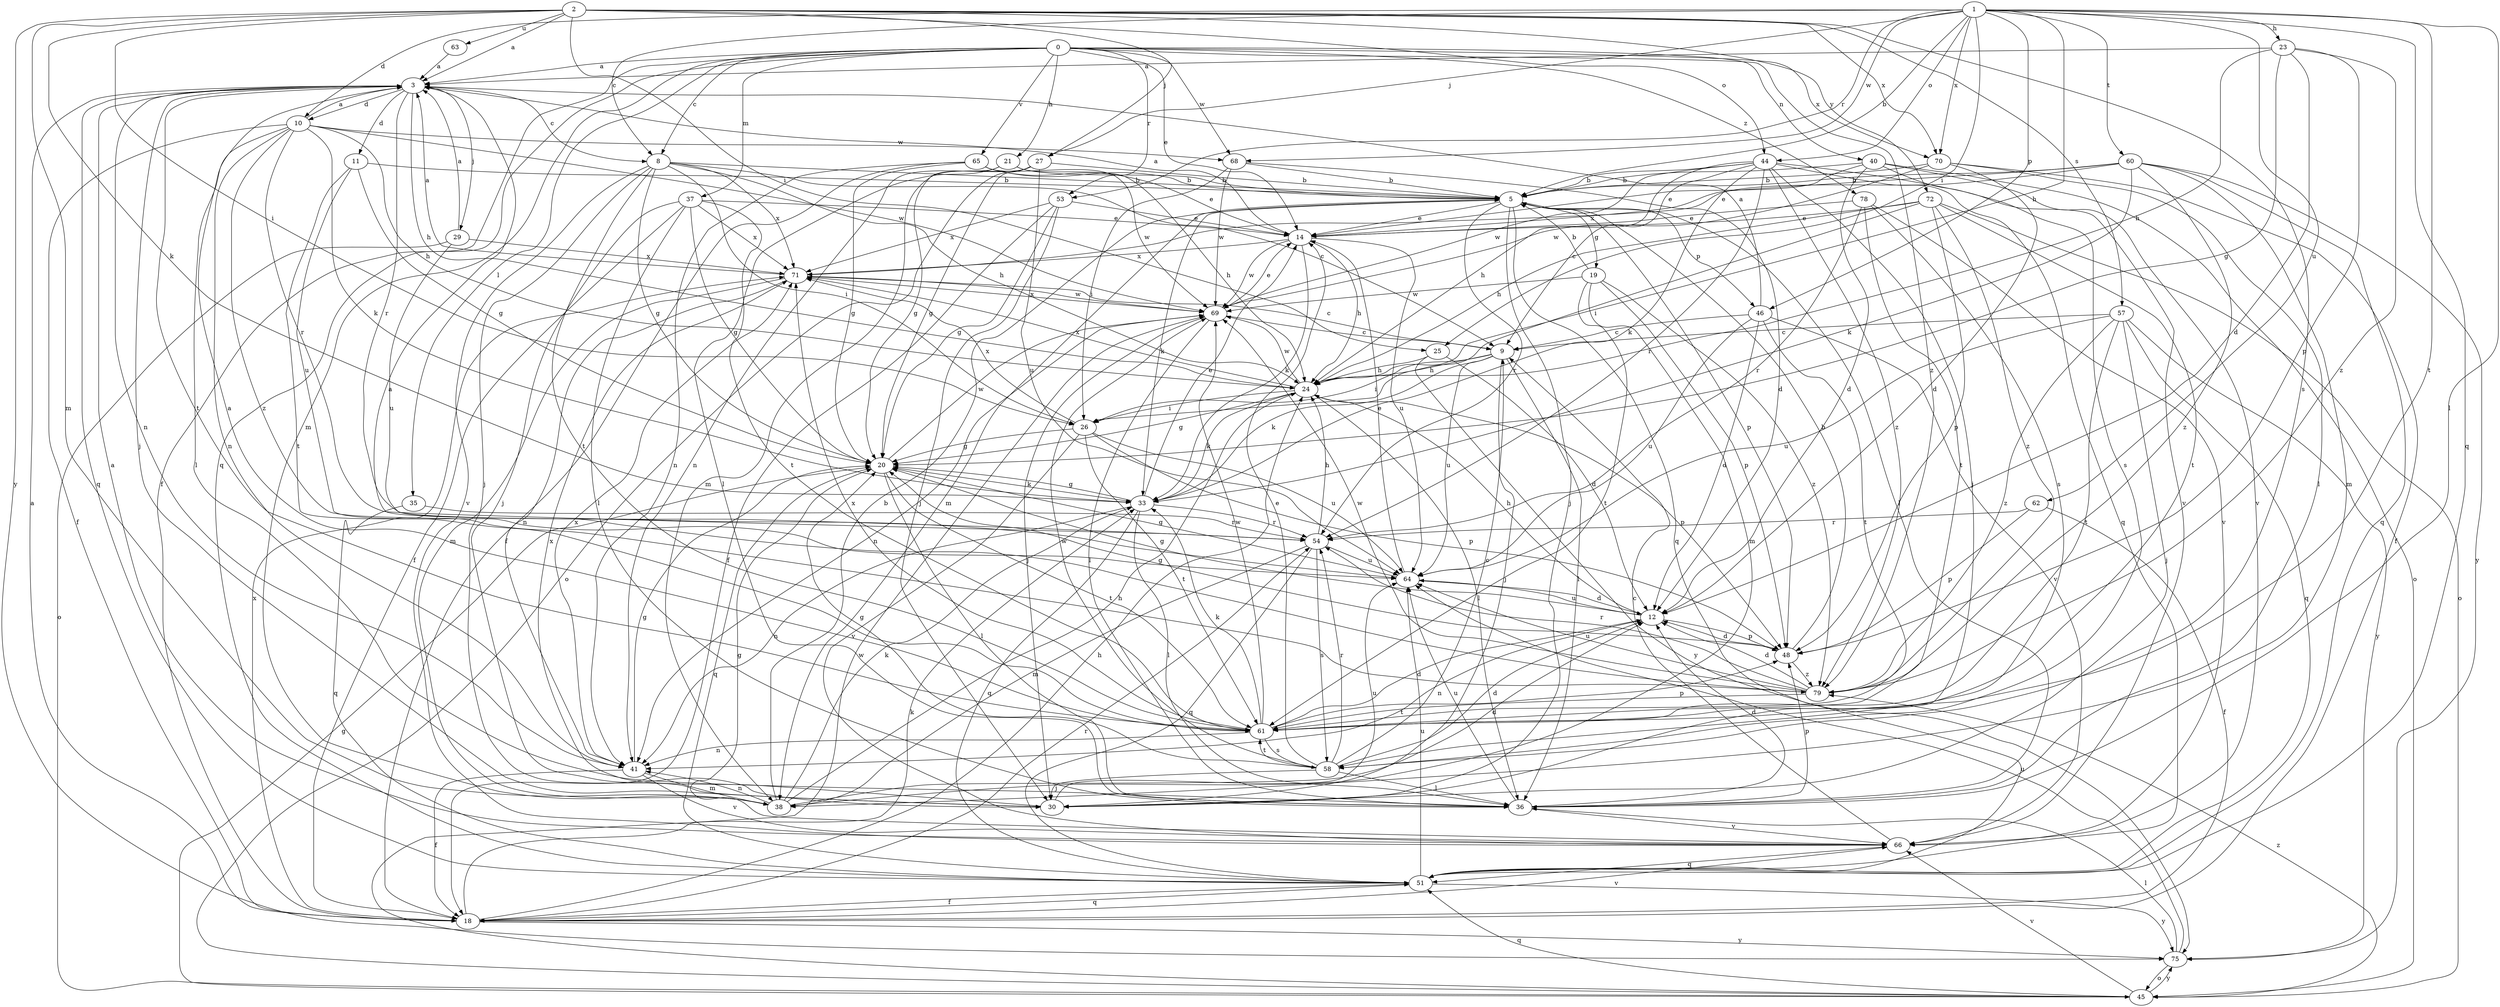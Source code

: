 strict digraph  {
0;
1;
2;
3;
5;
8;
9;
10;
11;
12;
14;
18;
19;
20;
21;
23;
24;
25;
26;
27;
29;
30;
33;
35;
36;
37;
38;
40;
41;
44;
45;
46;
48;
51;
53;
54;
57;
58;
60;
61;
62;
63;
64;
65;
66;
68;
69;
70;
71;
72;
75;
78;
79;
0 -> 3  [label=a];
0 -> 8  [label=c];
0 -> 14  [label=e];
0 -> 18  [label=f];
0 -> 21  [label=h];
0 -> 35  [label=l];
0 -> 37  [label=m];
0 -> 38  [label=m];
0 -> 40  [label=n];
0 -> 51  [label=q];
0 -> 53  [label=r];
0 -> 65  [label=v];
0 -> 68  [label=w];
0 -> 70  [label=x];
0 -> 78  [label=z];
0 -> 79  [label=z];
1 -> 5  [label=b];
1 -> 8  [label=c];
1 -> 10  [label=d];
1 -> 23  [label=h];
1 -> 24  [label=h];
1 -> 25  [label=i];
1 -> 27  [label=j];
1 -> 36  [label=l];
1 -> 44  [label=o];
1 -> 46  [label=p];
1 -> 51  [label=q];
1 -> 53  [label=r];
1 -> 60  [label=t];
1 -> 61  [label=t];
1 -> 62  [label=u];
1 -> 68  [label=w];
1 -> 70  [label=x];
2 -> 3  [label=a];
2 -> 25  [label=i];
2 -> 26  [label=i];
2 -> 27  [label=j];
2 -> 33  [label=k];
2 -> 38  [label=m];
2 -> 44  [label=o];
2 -> 57  [label=s];
2 -> 58  [label=s];
2 -> 63  [label=u];
2 -> 70  [label=x];
2 -> 72  [label=y];
2 -> 75  [label=y];
3 -> 8  [label=c];
3 -> 10  [label=d];
3 -> 11  [label=d];
3 -> 24  [label=h];
3 -> 29  [label=j];
3 -> 30  [label=j];
3 -> 41  [label=n];
3 -> 51  [label=q];
3 -> 54  [label=r];
3 -> 61  [label=t];
5 -> 14  [label=e];
5 -> 19  [label=g];
5 -> 30  [label=j];
5 -> 33  [label=k];
5 -> 36  [label=l];
5 -> 38  [label=m];
5 -> 46  [label=p];
5 -> 48  [label=p];
5 -> 51  [label=q];
5 -> 54  [label=r];
8 -> 5  [label=b];
8 -> 9  [label=c];
8 -> 20  [label=g];
8 -> 24  [label=h];
8 -> 26  [label=i];
8 -> 30  [label=j];
8 -> 61  [label=t];
8 -> 66  [label=v];
8 -> 71  [label=x];
9 -> 24  [label=h];
9 -> 26  [label=i];
9 -> 30  [label=j];
9 -> 33  [label=k];
9 -> 36  [label=l];
9 -> 64  [label=u];
10 -> 3  [label=a];
10 -> 18  [label=f];
10 -> 24  [label=h];
10 -> 33  [label=k];
10 -> 36  [label=l];
10 -> 41  [label=n];
10 -> 54  [label=r];
10 -> 68  [label=w];
10 -> 69  [label=w];
10 -> 79  [label=z];
11 -> 5  [label=b];
11 -> 20  [label=g];
11 -> 61  [label=t];
11 -> 64  [label=u];
12 -> 20  [label=g];
12 -> 24  [label=h];
12 -> 41  [label=n];
12 -> 48  [label=p];
12 -> 64  [label=u];
14 -> 3  [label=a];
14 -> 24  [label=h];
14 -> 33  [label=k];
14 -> 64  [label=u];
14 -> 69  [label=w];
14 -> 71  [label=x];
18 -> 3  [label=a];
18 -> 24  [label=h];
18 -> 33  [label=k];
18 -> 51  [label=q];
18 -> 54  [label=r];
18 -> 66  [label=v];
18 -> 71  [label=x];
18 -> 75  [label=y];
19 -> 5  [label=b];
19 -> 38  [label=m];
19 -> 48  [label=p];
19 -> 61  [label=t];
19 -> 69  [label=w];
19 -> 79  [label=z];
20 -> 33  [label=k];
20 -> 36  [label=l];
20 -> 51  [label=q];
20 -> 61  [label=t];
20 -> 69  [label=w];
21 -> 5  [label=b];
21 -> 20  [label=g];
21 -> 24  [label=h];
21 -> 36  [label=l];
23 -> 3  [label=a];
23 -> 12  [label=d];
23 -> 20  [label=g];
23 -> 24  [label=h];
23 -> 48  [label=p];
23 -> 79  [label=z];
24 -> 20  [label=g];
24 -> 26  [label=i];
24 -> 33  [label=k];
24 -> 36  [label=l];
24 -> 48  [label=p];
24 -> 69  [label=w];
24 -> 71  [label=x];
25 -> 12  [label=d];
25 -> 24  [label=h];
25 -> 75  [label=y];
26 -> 20  [label=g];
26 -> 48  [label=p];
26 -> 61  [label=t];
26 -> 64  [label=u];
26 -> 66  [label=v];
26 -> 71  [label=x];
27 -> 5  [label=b];
27 -> 20  [label=g];
27 -> 38  [label=m];
27 -> 41  [label=n];
27 -> 45  [label=o];
27 -> 64  [label=u];
29 -> 3  [label=a];
29 -> 45  [label=o];
29 -> 64  [label=u];
29 -> 71  [label=x];
30 -> 64  [label=u];
30 -> 71  [label=x];
33 -> 14  [label=e];
33 -> 20  [label=g];
33 -> 36  [label=l];
33 -> 41  [label=n];
33 -> 51  [label=q];
33 -> 54  [label=r];
35 -> 51  [label=q];
35 -> 54  [label=r];
36 -> 12  [label=d];
36 -> 48  [label=p];
36 -> 64  [label=u];
36 -> 66  [label=v];
37 -> 14  [label=e];
37 -> 18  [label=f];
37 -> 20  [label=g];
37 -> 30  [label=j];
37 -> 36  [label=l];
37 -> 61  [label=t];
37 -> 71  [label=x];
38 -> 5  [label=b];
38 -> 12  [label=d];
38 -> 24  [label=h];
38 -> 33  [label=k];
38 -> 41  [label=n];
40 -> 5  [label=b];
40 -> 12  [label=d];
40 -> 14  [label=e];
40 -> 45  [label=o];
40 -> 58  [label=s];
40 -> 66  [label=v];
41 -> 18  [label=f];
41 -> 20  [label=g];
41 -> 38  [label=m];
41 -> 66  [label=v];
41 -> 71  [label=x];
44 -> 5  [label=b];
44 -> 9  [label=c];
44 -> 24  [label=h];
44 -> 30  [label=j];
44 -> 33  [label=k];
44 -> 51  [label=q];
44 -> 54  [label=r];
44 -> 66  [label=v];
44 -> 69  [label=w];
44 -> 79  [label=z];
45 -> 20  [label=g];
45 -> 51  [label=q];
45 -> 66  [label=v];
45 -> 69  [label=w];
45 -> 75  [label=y];
45 -> 79  [label=z];
46 -> 3  [label=a];
46 -> 9  [label=c];
46 -> 12  [label=d];
46 -> 61  [label=t];
46 -> 64  [label=u];
46 -> 66  [label=v];
48 -> 5  [label=b];
48 -> 12  [label=d];
48 -> 20  [label=g];
48 -> 79  [label=z];
51 -> 18  [label=f];
51 -> 64  [label=u];
51 -> 75  [label=y];
53 -> 14  [label=e];
53 -> 18  [label=f];
53 -> 20  [label=g];
53 -> 30  [label=j];
53 -> 71  [label=x];
54 -> 24  [label=h];
54 -> 38  [label=m];
54 -> 51  [label=q];
54 -> 58  [label=s];
54 -> 64  [label=u];
57 -> 9  [label=c];
57 -> 30  [label=j];
57 -> 51  [label=q];
57 -> 61  [label=t];
57 -> 64  [label=u];
57 -> 75  [label=y];
57 -> 79  [label=z];
58 -> 9  [label=c];
58 -> 12  [label=d];
58 -> 14  [label=e];
58 -> 20  [label=g];
58 -> 30  [label=j];
58 -> 36  [label=l];
58 -> 54  [label=r];
58 -> 61  [label=t];
58 -> 69  [label=w];
60 -> 5  [label=b];
60 -> 14  [label=e];
60 -> 33  [label=k];
60 -> 38  [label=m];
60 -> 51  [label=q];
60 -> 71  [label=x];
60 -> 75  [label=y];
60 -> 79  [label=z];
61 -> 3  [label=a];
61 -> 12  [label=d];
61 -> 33  [label=k];
61 -> 41  [label=n];
61 -> 48  [label=p];
61 -> 58  [label=s];
61 -> 69  [label=w];
61 -> 71  [label=x];
62 -> 18  [label=f];
62 -> 48  [label=p];
62 -> 54  [label=r];
63 -> 3  [label=a];
64 -> 12  [label=d];
64 -> 14  [label=e];
64 -> 20  [label=g];
65 -> 5  [label=b];
65 -> 14  [label=e];
65 -> 18  [label=f];
65 -> 20  [label=g];
65 -> 41  [label=n];
65 -> 69  [label=w];
66 -> 3  [label=a];
66 -> 9  [label=c];
66 -> 20  [label=g];
66 -> 51  [label=q];
68 -> 5  [label=b];
68 -> 12  [label=d];
68 -> 26  [label=i];
68 -> 69  [label=w];
69 -> 9  [label=c];
69 -> 14  [label=e];
69 -> 30  [label=j];
69 -> 36  [label=l];
69 -> 41  [label=n];
69 -> 71  [label=x];
70 -> 5  [label=b];
70 -> 12  [label=d];
70 -> 18  [label=f];
70 -> 36  [label=l];
70 -> 69  [label=w];
71 -> 3  [label=a];
71 -> 9  [label=c];
71 -> 38  [label=m];
71 -> 41  [label=n];
71 -> 69  [label=w];
72 -> 14  [label=e];
72 -> 24  [label=h];
72 -> 26  [label=i];
72 -> 45  [label=o];
72 -> 48  [label=p];
72 -> 61  [label=t];
72 -> 79  [label=z];
75 -> 36  [label=l];
75 -> 45  [label=o];
75 -> 64  [label=u];
78 -> 14  [label=e];
78 -> 54  [label=r];
78 -> 58  [label=s];
78 -> 61  [label=t];
78 -> 66  [label=v];
79 -> 3  [label=a];
79 -> 12  [label=d];
79 -> 54  [label=r];
79 -> 61  [label=t];
79 -> 64  [label=u];
79 -> 69  [label=w];
}
